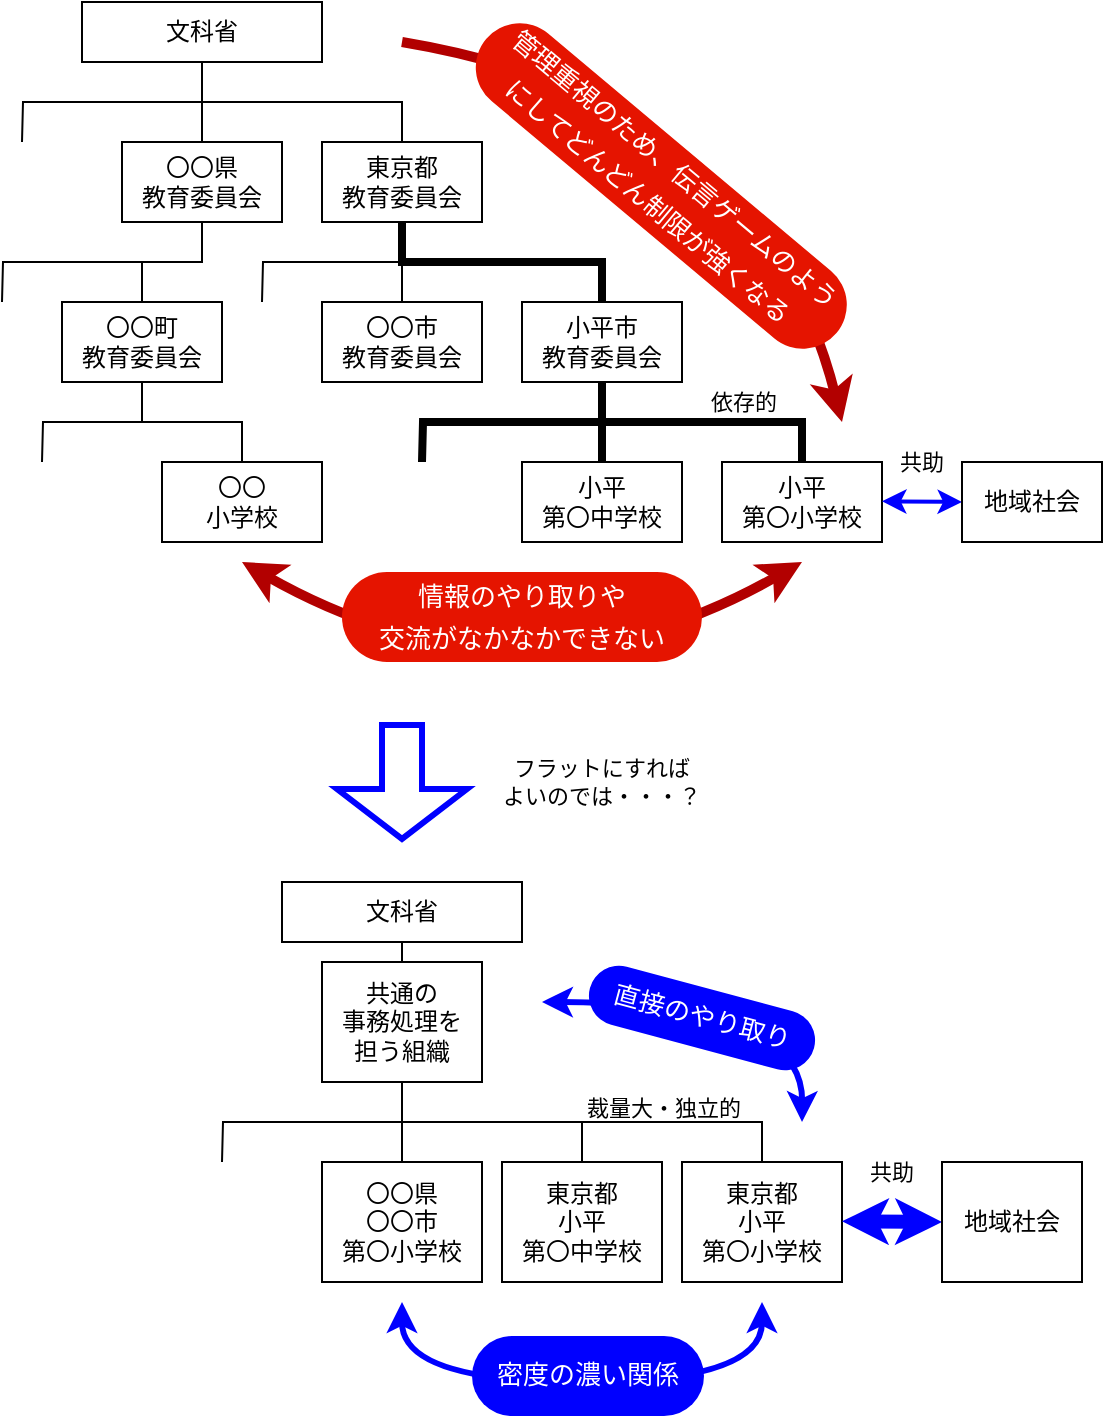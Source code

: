 <mxfile>
    <diagram id="gFEwZH1T8goP2gBtn6WP" name="ページ1">
        <mxGraphModel dx="951" dy="517" grid="1" gridSize="10" guides="1" tooltips="1" connect="1" arrows="1" fold="1" page="1" pageScale="1" pageWidth="827" pageHeight="1169" math="0" shadow="0">
            <root>
                <mxCell id="0"/>
                <mxCell id="1" parent="0"/>
                <mxCell id="8" value="" style="edgeStyle=elbowEdgeStyle;elbow=vertical;startArrow=none;endArrow=none;rounded=0;" parent="1" source="10" target="11" edge="1">
                    <mxGeometry relative="1" as="geometry"/>
                </mxCell>
                <mxCell id="9" value="" style="edgeStyle=elbowEdgeStyle;elbow=vertical;startArrow=none;endArrow=none;rounded=0;" parent="1" source="10" target="12" edge="1">
                    <mxGeometry relative="1" as="geometry"/>
                </mxCell>
                <mxCell id="30" value="" style="edgeStyle=orthogonalEdgeStyle;rounded=0;jumpSize=6;html=1;endArrow=none;endFill=0;strokeWidth=1;exitX=0.5;exitY=1;exitDx=0;exitDy=0;" parent="1" source="10" edge="1">
                    <mxGeometry relative="1" as="geometry">
                        <mxPoint x="10" y="70" as="targetPoint"/>
                    </mxGeometry>
                </mxCell>
                <UserObject label="文科省" treeRoot="1" id="10">
                    <mxCell style="whiteSpace=wrap;html=1;align=center;treeFolding=1;treeMoving=1;newEdgeStyle={&quot;edgeStyle&quot;:&quot;elbowEdgeStyle&quot;,&quot;startArrow&quot;:&quot;none&quot;,&quot;endArrow&quot;:&quot;none&quot;};" parent="1" vertex="1">
                        <mxGeometry x="40" width="120" height="30" as="geometry"/>
                    </mxCell>
                </UserObject>
                <mxCell id="43" value="" style="edgeStyle=orthogonalEdgeStyle;rounded=0;jumpSize=6;html=1;fontSize=12;endArrow=none;endFill=0;strokeColor=#FFFFFF;strokeWidth=1;" parent="1" source="11" target="42" edge="1">
                    <mxGeometry relative="1" as="geometry"/>
                </mxCell>
                <mxCell id="44" value="" style="edgeStyle=orthogonalEdgeStyle;rounded=0;jumpSize=6;html=1;endArrow=none;endFill=0;strokeWidth=1;" parent="1" source="11" target="42" edge="1">
                    <mxGeometry relative="1" as="geometry"/>
                </mxCell>
                <mxCell id="46" value="" style="edgeStyle=orthogonalEdgeStyle;rounded=0;jumpSize=6;html=1;endArrow=none;endFill=0;strokeWidth=1;exitX=0.5;exitY=1;" parent="1" source="11" edge="1">
                    <mxGeometry relative="1" as="geometry">
                        <mxPoint y="150" as="targetPoint"/>
                    </mxGeometry>
                </mxCell>
                <mxCell id="11" value="〇〇県&lt;br&gt;教育委員会" style="whiteSpace=wrap;html=1;align=center;verticalAlign=middle;treeFolding=1;treeMoving=1;newEdgeStyle={&quot;edgeStyle&quot;:&quot;elbowEdgeStyle&quot;,&quot;startArrow&quot;:&quot;none&quot;,&quot;endArrow&quot;:&quot;none&quot;};" parent="1" vertex="1">
                    <mxGeometry x="60" y="70" width="80" height="40" as="geometry"/>
                </mxCell>
                <mxCell id="14" value="" style="edgeStyle=orthogonalEdgeStyle;html=1;strokeWidth=4;jumpSize=6;rounded=0;exitX=0.5;exitY=1;exitDx=0;exitDy=0;endArrow=none;endFill=0;" parent="1" source="12" target="13" edge="1">
                    <mxGeometry relative="1" as="geometry"/>
                </mxCell>
                <mxCell id="24" value="" style="edgeStyle=orthogonalEdgeStyle;rounded=0;jumpSize=6;html=1;strokeWidth=1;endArrow=none;endFill=0;" parent="1" source="12" target="23" edge="1">
                    <mxGeometry relative="1" as="geometry"/>
                </mxCell>
                <mxCell id="28" value="" style="edgeStyle=orthogonalEdgeStyle;rounded=0;jumpSize=6;html=1;strokeWidth=1;exitX=0.5;exitY=1;exitDx=0;exitDy=0;endArrow=none;endFill=0;" parent="1" source="12" edge="1">
                    <mxGeometry relative="1" as="geometry">
                        <mxPoint x="130" y="150" as="targetPoint"/>
                    </mxGeometry>
                </mxCell>
                <mxCell id="12" value="東京都&lt;br&gt;教育委員会" style="whiteSpace=wrap;html=1;align=center;verticalAlign=middle;treeFolding=1;treeMoving=1;newEdgeStyle={&quot;edgeStyle&quot;:&quot;elbowEdgeStyle&quot;,&quot;startArrow&quot;:&quot;none&quot;,&quot;endArrow&quot;:&quot;none&quot;};" parent="1" vertex="1">
                    <mxGeometry x="160" y="70" width="80" height="40" as="geometry"/>
                </mxCell>
                <mxCell id="17" value="" style="edgeStyle=orthogonalEdgeStyle;rounded=0;jumpSize=6;html=1;strokeWidth=4;exitX=0.5;exitY=1;endArrow=none;endFill=0;" parent="1" source="13" target="16" edge="1">
                    <mxGeometry relative="1" as="geometry"/>
                </mxCell>
                <mxCell id="19" value="" style="edgeStyle=orthogonalEdgeStyle;rounded=0;jumpSize=6;html=1;strokeWidth=4;endArrow=none;endFill=0;" parent="1" source="13" target="18" edge="1">
                    <mxGeometry relative="1" as="geometry"/>
                </mxCell>
                <mxCell id="26" value="" style="edgeStyle=orthogonalEdgeStyle;rounded=0;jumpSize=6;html=1;strokeWidth=4;exitX=0.5;exitY=1;exitDx=0;exitDy=0;endArrow=none;endFill=0;" parent="1" source="13" edge="1">
                    <mxGeometry relative="1" as="geometry">
                        <mxPoint x="210" y="230" as="targetPoint"/>
                    </mxGeometry>
                </mxCell>
                <mxCell id="13" value="小平市&lt;br&gt;教育委員会" style="whiteSpace=wrap;html=1;align=center;verticalAlign=middle;treeFolding=1;treeMoving=1;newEdgeStyle={&quot;edgeStyle&quot;:&quot;elbowEdgeStyle&quot;,&quot;startArrow&quot;:&quot;none&quot;,&quot;endArrow&quot;:&quot;none&quot;};" parent="1" vertex="1">
                    <mxGeometry x="260" y="150" width="80" height="40" as="geometry"/>
                </mxCell>
                <mxCell id="16" value="小平&lt;br&gt;第〇小学校" style="whiteSpace=wrap;html=1;align=center;verticalAlign=middle;treeFolding=1;treeMoving=1;newEdgeStyle={&quot;edgeStyle&quot;:&quot;elbowEdgeStyle&quot;,&quot;startArrow&quot;:&quot;none&quot;,&quot;endArrow&quot;:&quot;none&quot;};" parent="1" vertex="1">
                    <mxGeometry x="360" y="230" width="80" height="40" as="geometry"/>
                </mxCell>
                <mxCell id="18" value="小平&lt;br&gt;第〇中学校" style="whiteSpace=wrap;html=1;align=center;verticalAlign=middle;treeFolding=1;treeMoving=1;newEdgeStyle={&quot;edgeStyle&quot;:&quot;elbowEdgeStyle&quot;,&quot;startArrow&quot;:&quot;none&quot;,&quot;endArrow&quot;:&quot;none&quot;};" parent="1" vertex="1">
                    <mxGeometry x="260" y="230" width="80" height="40" as="geometry"/>
                </mxCell>
                <mxCell id="23" value="〇〇市&lt;br&gt;教育委員会" style="whiteSpace=wrap;html=1;align=center;verticalAlign=middle;treeFolding=1;treeMoving=1;newEdgeStyle={&quot;edgeStyle&quot;:&quot;elbowEdgeStyle&quot;,&quot;startArrow&quot;:&quot;none&quot;,&quot;endArrow&quot;:&quot;none&quot;};" parent="1" vertex="1">
                    <mxGeometry x="160" y="150" width="80" height="40" as="geometry"/>
                </mxCell>
                <mxCell id="31" value="&lt;p style=&quot;line-height: 1.6&quot;&gt;&lt;br&gt;&lt;/p&gt;" style="curved=1;endArrow=classic;html=1;rounded=0;strokeWidth=5;jumpSize=6;fontSize=13;align=left;spacing=0;spacingTop=0;spacingBottom=0;fillColor=#e51400;strokeColor=#B20000;" parent="1" edge="1">
                    <mxGeometry x="-0.271" y="-30" width="50" height="50" relative="1" as="geometry">
                        <mxPoint x="200" y="20" as="sourcePoint"/>
                        <mxPoint x="420" y="210" as="targetPoint"/>
                        <Array as="points">
                            <mxPoint x="380" y="50"/>
                        </Array>
                        <mxPoint as="offset"/>
                    </mxGeometry>
                </mxCell>
                <mxCell id="35" value="&lt;p style=&quot;line-height: 1.6; font-size: 13px;&quot;&gt;&lt;span style=&quot;text-align: left; font-size: 13px;&quot;&gt;管理重視のため、&lt;/span&gt;&lt;span style=&quot;text-align: left; font-size: 13px;&quot;&gt;伝言ゲーム&lt;/span&gt;&lt;span style=&quot;text-align: left; font-size: 13px;&quot;&gt;のよう&lt;br style=&quot;font-size: 13px;&quot;&gt;にしてどんどん制限が強くなる&lt;/span&gt;&lt;/p&gt;" style="text;html=1;strokeColor=none;fillColor=#e51400;align=center;verticalAlign=middle;whiteSpace=wrap;rounded=1;fontSize=13;rotation=40;labelBorderColor=none;fontColor=#ffffff;arcSize=50;" parent="1" vertex="1">
                    <mxGeometry x="215.29" y="70" width="228.71" height="44.03" as="geometry"/>
                </mxCell>
                <mxCell id="48" value="" style="edgeStyle=orthogonalEdgeStyle;rounded=0;jumpSize=6;html=1;endArrow=none;endFill=0;strokeWidth=1;" parent="1" source="42" target="47" edge="1">
                    <mxGeometry relative="1" as="geometry"/>
                </mxCell>
                <mxCell id="50" value="" style="edgeStyle=orthogonalEdgeStyle;rounded=0;jumpSize=6;html=1;endArrow=none;endFill=0;strokeWidth=1;exitX=0.5;exitY=1;" parent="1" source="42" edge="1">
                    <mxGeometry relative="1" as="geometry">
                        <mxPoint x="20" y="230" as="targetPoint"/>
                    </mxGeometry>
                </mxCell>
                <mxCell id="42" value="〇〇町&lt;br&gt;教育委員会" style="whiteSpace=wrap;html=1;align=center;verticalAlign=middle;treeFolding=1;treeMoving=1;newEdgeStyle={&quot;edgeStyle&quot;:&quot;elbowEdgeStyle&quot;,&quot;startArrow&quot;:&quot;none&quot;,&quot;endArrow&quot;:&quot;none&quot;};" parent="1" vertex="1">
                    <mxGeometry x="30" y="150" width="80" height="40" as="geometry"/>
                </mxCell>
                <mxCell id="47" value="〇〇&lt;br&gt;小学校" style="whiteSpace=wrap;html=1;align=center;verticalAlign=middle;treeFolding=1;treeMoving=1;newEdgeStyle={&quot;edgeStyle&quot;:&quot;elbowEdgeStyle&quot;,&quot;startArrow&quot;:&quot;none&quot;,&quot;endArrow&quot;:&quot;none&quot;};" parent="1" vertex="1">
                    <mxGeometry x="80" y="230" width="80" height="40" as="geometry"/>
                </mxCell>
                <mxCell id="52" value="&lt;p style=&quot;line-height: 1.6&quot;&gt;&lt;br&gt;&lt;/p&gt;" style="curved=1;endArrow=classic;html=1;rounded=0;strokeWidth=5;jumpSize=6;fontSize=13;align=left;spacing=0;spacingTop=0;spacingBottom=0;fillColor=#e51400;strokeColor=#B20000;startArrow=classic;startFill=1;" parent="1" edge="1">
                    <mxGeometry x="-0.665" y="-31" width="50" height="50" relative="1" as="geometry">
                        <mxPoint x="120" y="280" as="sourcePoint"/>
                        <mxPoint x="400" y="280" as="targetPoint"/>
                        <Array as="points">
                            <mxPoint x="260" y="360"/>
                        </Array>
                        <mxPoint as="offset"/>
                    </mxGeometry>
                </mxCell>
                <mxCell id="53" value="&lt;p style=&quot;line-height: 1.6 ; font-size: 13px&quot;&gt;&lt;span style=&quot;text-align: left ; font-size: 13px&quot;&gt;情報のやり取りや&lt;br&gt;交流がなかなかできない&lt;/span&gt;&lt;/p&gt;" style="text;html=1;strokeColor=none;fillColor=#e51400;align=center;verticalAlign=middle;whiteSpace=wrap;rounded=1;fontSize=13;rotation=0;labelBorderColor=none;dashed=1;fontColor=#ffffff;arcSize=50;" parent="1" vertex="1">
                    <mxGeometry x="170" y="285" width="180" height="45" as="geometry"/>
                </mxCell>
                <mxCell id="62" style="edgeStyle=orthogonalEdgeStyle;html=1;exitX=0.5;exitY=1;rounded=0;endArrow=none;endFill=0;exitDx=0;exitDy=0;" parent="1" source="67" target="57" edge="1">
                    <mxGeometry relative="1" as="geometry"/>
                </mxCell>
                <mxCell id="64" style="edgeStyle=orthogonalEdgeStyle;rounded=0;html=1;exitX=0.5;exitY=1;exitDx=0;exitDy=0;endArrow=none;endFill=0;" parent="1" source="67" target="63" edge="1">
                    <mxGeometry relative="1" as="geometry"/>
                </mxCell>
                <mxCell id="66" style="edgeStyle=orthogonalEdgeStyle;rounded=0;html=1;exitX=0.5;exitY=1;exitDx=0;exitDy=0;endArrow=none;endFill=0;startArrow=none;" parent="1" source="67" target="65" edge="1">
                    <mxGeometry relative="1" as="geometry"/>
                </mxCell>
                <UserObject label="文科省" treeRoot="1" id="56">
                    <mxCell style="whiteSpace=wrap;html=1;align=center;treeFolding=1;treeMoving=1;newEdgeStyle={&quot;edgeStyle&quot;:&quot;elbowEdgeStyle&quot;,&quot;startArrow&quot;:&quot;none&quot;,&quot;endArrow&quot;:&quot;none&quot;};" parent="1" vertex="1">
                        <mxGeometry x="140" y="440" width="120" height="30" as="geometry"/>
                    </mxCell>
                </UserObject>
                <mxCell id="57" value="東京都&lt;br&gt;小平&lt;br&gt;第〇小学校" style="whiteSpace=wrap;html=1;align=center;verticalAlign=middle;treeFolding=1;treeMoving=1;newEdgeStyle={&quot;edgeStyle&quot;:&quot;elbowEdgeStyle&quot;,&quot;startArrow&quot;:&quot;none&quot;,&quot;endArrow&quot;:&quot;none&quot;};" parent="1" vertex="1">
                    <mxGeometry x="340" y="580" width="80" height="60" as="geometry"/>
                </mxCell>
                <mxCell id="63" value="東京都&lt;br&gt;小平&lt;br&gt;第〇中学校" style="whiteSpace=wrap;html=1;align=center;verticalAlign=middle;treeFolding=1;treeMoving=1;newEdgeStyle={&quot;edgeStyle&quot;:&quot;elbowEdgeStyle&quot;,&quot;startArrow&quot;:&quot;none&quot;,&quot;endArrow&quot;:&quot;none&quot;};" parent="1" vertex="1">
                    <mxGeometry x="250" y="580" width="80" height="60" as="geometry"/>
                </mxCell>
                <mxCell id="65" value="〇〇県&lt;br&gt;〇〇市&lt;br&gt;第〇小学校" style="whiteSpace=wrap;html=1;align=center;verticalAlign=middle;treeFolding=1;treeMoving=1;newEdgeStyle={&quot;edgeStyle&quot;:&quot;elbowEdgeStyle&quot;,&quot;startArrow&quot;:&quot;none&quot;,&quot;endArrow&quot;:&quot;none&quot;};" parent="1" vertex="1">
                    <mxGeometry x="160" y="580" width="80" height="60" as="geometry"/>
                </mxCell>
                <mxCell id="70" style="edgeStyle=orthogonalEdgeStyle;rounded=0;html=1;exitX=0.5;exitY=1;exitDx=0;exitDy=0;endArrow=none;endFill=0;" parent="1" source="67" edge="1">
                    <mxGeometry relative="1" as="geometry">
                        <mxPoint x="110" y="580" as="targetPoint"/>
                    </mxGeometry>
                </mxCell>
                <mxCell id="67" value="共通の&lt;br&gt;事務処理を&lt;br&gt;担う組織" style="whiteSpace=wrap;html=1;align=center;verticalAlign=middle;treeFolding=1;treeMoving=1;newEdgeStyle={&quot;edgeStyle&quot;:&quot;elbowEdgeStyle&quot;,&quot;startArrow&quot;:&quot;none&quot;,&quot;endArrow&quot;:&quot;none&quot;};" parent="1" vertex="1">
                    <mxGeometry x="160" y="480" width="80" height="60" as="geometry"/>
                </mxCell>
                <mxCell id="68" value="" style="edgeStyle=orthogonalEdgeStyle;rounded=0;html=1;exitX=0.5;exitY=1;exitDx=0;exitDy=0;endArrow=none;endFill=0;" parent="1" source="56" target="67" edge="1">
                    <mxGeometry relative="1" as="geometry">
                        <mxPoint x="200" y="470" as="sourcePoint"/>
                        <mxPoint x="170" y="610" as="targetPoint"/>
                    </mxGeometry>
                </mxCell>
                <mxCell id="71" value="フラットにすれば&lt;br&gt;よいのでは・・・？" style="text;html=1;strokeColor=none;fillColor=none;align=center;verticalAlign=middle;whiteSpace=wrap;rounded=0;fontSize=11;" parent="1" vertex="1">
                    <mxGeometry x="240" y="370" width="120" height="40" as="geometry"/>
                </mxCell>
                <mxCell id="72" value="" style="shape=flexArrow;endArrow=classic;html=1;rounded=0;fontSize=11;endWidth=42;endSize=7.33;width=18;strokeWidth=3;fillColor=#FFFFFF;strokeColor=#0000FF;" parent="1" edge="1">
                    <mxGeometry width="50" height="50" relative="1" as="geometry">
                        <mxPoint x="200" y="360" as="sourcePoint"/>
                        <mxPoint x="200" y="420" as="targetPoint"/>
                    </mxGeometry>
                </mxCell>
                <mxCell id="73" value="" style="endArrow=classic;startArrow=classic;html=1;strokeColor=#0000FF;strokeWidth=3;fillColor=#FFFFFF;edgeStyle=orthogonalEdgeStyle;curved=1;" edge="1" parent="1">
                    <mxGeometry width="50" height="50" relative="1" as="geometry">
                        <mxPoint x="270" y="500" as="sourcePoint"/>
                        <mxPoint x="400" y="560" as="targetPoint"/>
                        <Array as="points"/>
                    </mxGeometry>
                </mxCell>
                <mxCell id="74" value="" style="endArrow=classic;startArrow=classic;html=1;strokeColor=#0000FF;strokeWidth=3;fillColor=#FFFFFF;edgeStyle=orthogonalEdgeStyle;curved=1;" edge="1" parent="1">
                    <mxGeometry width="50" height="50" relative="1" as="geometry">
                        <mxPoint x="200" y="650" as="sourcePoint"/>
                        <mxPoint x="380" y="650" as="targetPoint"/>
                        <Array as="points">
                            <mxPoint x="200" y="690"/>
                            <mxPoint x="380" y="690"/>
                        </Array>
                    </mxGeometry>
                </mxCell>
                <mxCell id="76" value="&lt;p style=&quot;text-align: left ; line-height: 1.6 ; font-size: 13px&quot;&gt;直接のやり取り&lt;/p&gt;" style="text;html=1;strokeColor=none;fillColor=#0000FF;align=center;verticalAlign=middle;whiteSpace=wrap;rounded=1;fontSize=13;rotation=15;labelBorderColor=none;dashed=1;fontColor=#ffffff;arcSize=50;" vertex="1" parent="1">
                    <mxGeometry x="292" y="493" width="116" height="30" as="geometry"/>
                </mxCell>
                <mxCell id="77" value="&lt;p style=&quot;text-align: left ; line-height: 1.6 ; font-size: 13px&quot;&gt;密度の濃い関係&lt;/p&gt;" style="text;html=1;strokeColor=none;fillColor=#0000FF;align=center;verticalAlign=middle;whiteSpace=wrap;rounded=1;fontSize=13;rotation=0;labelBorderColor=none;dashed=1;fontColor=#ffffff;arcSize=50;" vertex="1" parent="1">
                    <mxGeometry x="235" y="667" width="116" height="40" as="geometry"/>
                </mxCell>
                <mxCell id="79" value="裁量大・独立的" style="text;html=1;strokeColor=none;fillColor=none;align=center;verticalAlign=middle;whiteSpace=wrap;rounded=0;fontSize=11;" vertex="1" parent="1">
                    <mxGeometry x="291" y="545" width="80" height="15" as="geometry"/>
                </mxCell>
                <mxCell id="80" value="依存的" style="text;html=1;strokeColor=none;fillColor=none;align=center;verticalAlign=middle;whiteSpace=wrap;rounded=0;fontSize=11;" vertex="1" parent="1">
                    <mxGeometry x="351" y="190" width="40" height="20" as="geometry"/>
                </mxCell>
                <mxCell id="82" value="" style="endArrow=classic;startArrow=classic;html=1;strokeColor=#0000FF;strokeWidth=7;fillColor=#FFFFFF;curved=1;entryX=0;entryY=0.5;entryDx=0;entryDy=0;endSize=1;startSize=1;" edge="1" parent="1" target="85">
                    <mxGeometry width="50" height="50" relative="1" as="geometry">
                        <mxPoint x="420" y="609.66" as="sourcePoint"/>
                        <mxPoint x="460" y="610" as="targetPoint"/>
                    </mxGeometry>
                </mxCell>
                <mxCell id="84" value="" style="endArrow=classic;startArrow=classic;html=1;strokeColor=#0000FF;strokeWidth=2;fillColor=#FFFFFF;curved=1;" edge="1" parent="1">
                    <mxGeometry width="50" height="50" relative="1" as="geometry">
                        <mxPoint x="440" y="249.66" as="sourcePoint"/>
                        <mxPoint x="480" y="250.0" as="targetPoint"/>
                    </mxGeometry>
                </mxCell>
                <mxCell id="85" value="地域社会" style="whiteSpace=wrap;html=1;align=center;verticalAlign=middle;treeFolding=1;treeMoving=1;newEdgeStyle={&quot;edgeStyle&quot;:&quot;elbowEdgeStyle&quot;,&quot;startArrow&quot;:&quot;none&quot;,&quot;endArrow&quot;:&quot;none&quot;};" vertex="1" parent="1">
                    <mxGeometry x="470" y="580" width="70" height="60" as="geometry"/>
                </mxCell>
                <mxCell id="86" value="地域社会" style="whiteSpace=wrap;html=1;align=center;verticalAlign=middle;treeFolding=1;treeMoving=1;newEdgeStyle={&quot;edgeStyle&quot;:&quot;elbowEdgeStyle&quot;,&quot;startArrow&quot;:&quot;none&quot;,&quot;endArrow&quot;:&quot;none&quot;};" vertex="1" parent="1">
                    <mxGeometry x="480" y="230" width="70" height="40" as="geometry"/>
                </mxCell>
                <mxCell id="89" value="共助" style="text;html=1;strokeColor=none;fillColor=none;align=center;verticalAlign=middle;whiteSpace=wrap;rounded=0;fontSize=11;" vertex="1" parent="1">
                    <mxGeometry x="420" y="575" width="50" height="20" as="geometry"/>
                </mxCell>
                <mxCell id="90" value="共助" style="text;html=1;strokeColor=none;fillColor=none;align=center;verticalAlign=middle;whiteSpace=wrap;rounded=0;fontSize=11;" vertex="1" parent="1">
                    <mxGeometry x="440" y="220" width="40" height="20" as="geometry"/>
                </mxCell>
            </root>
        </mxGraphModel>
    </diagram>
</mxfile>